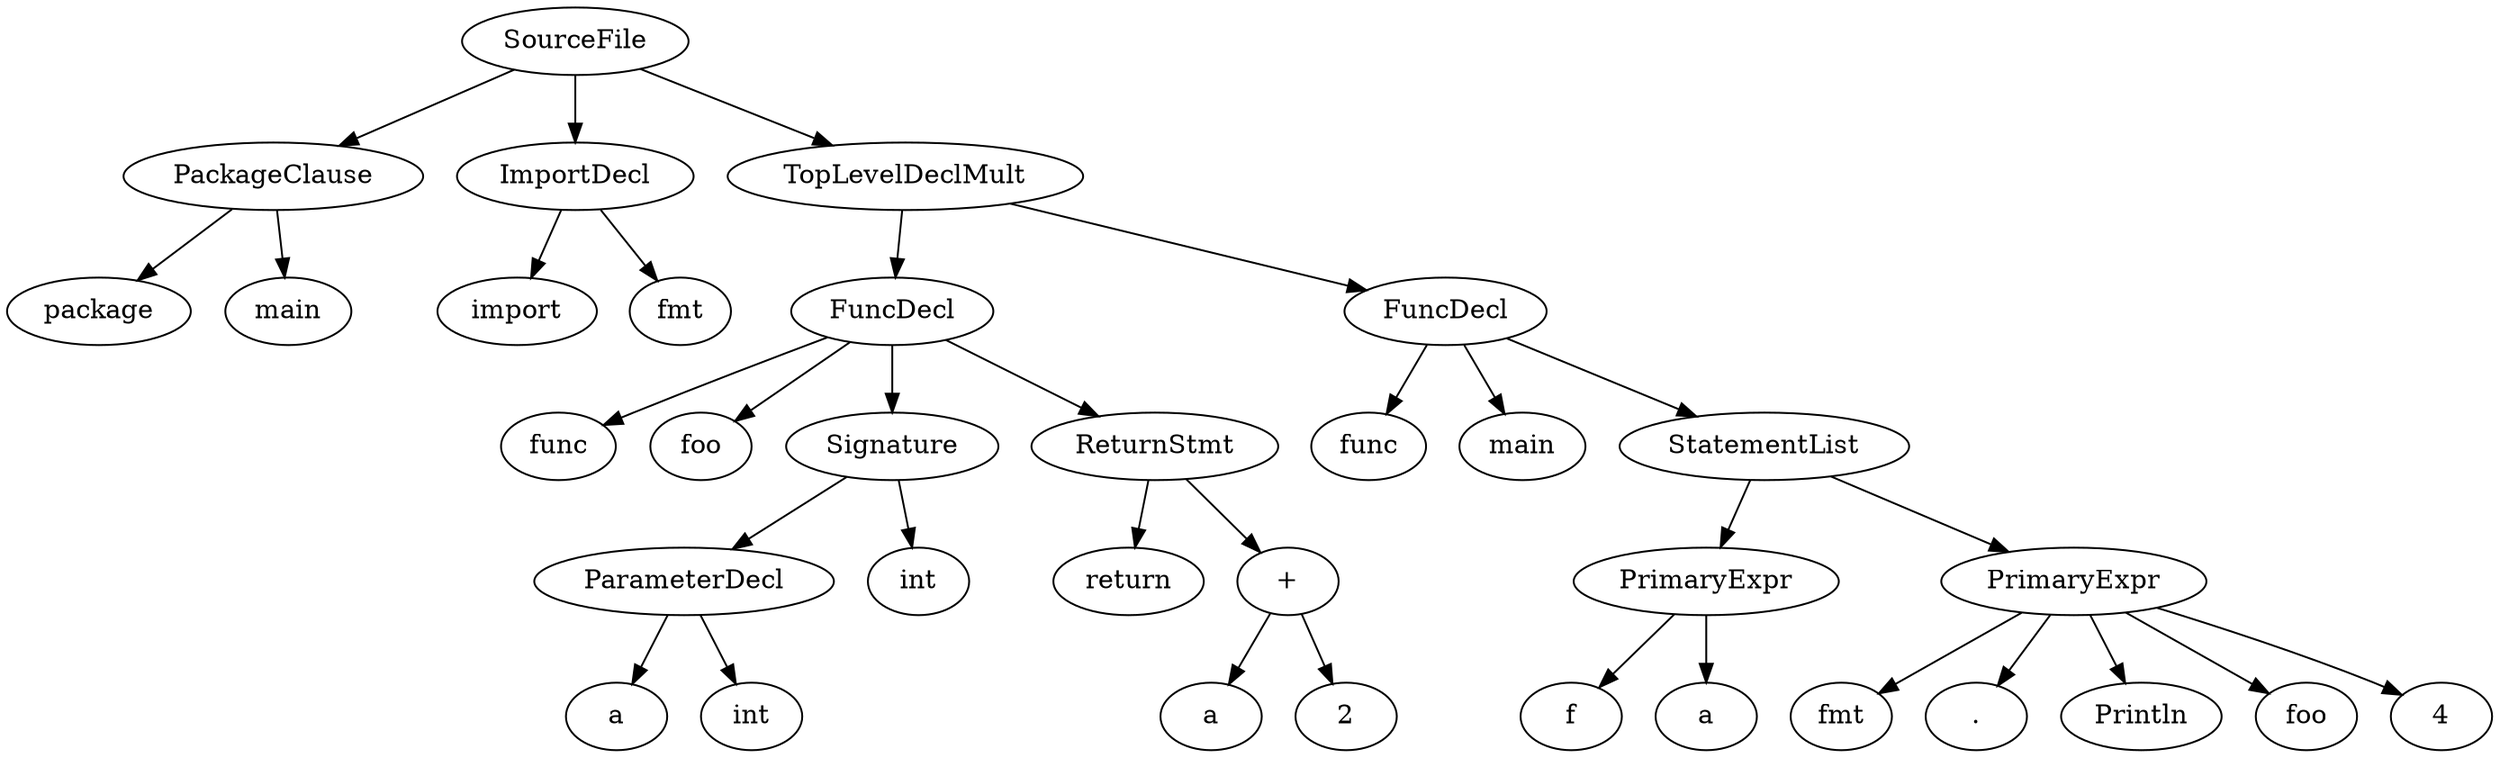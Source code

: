 digraph ParseTree {
0[label="SourceFile"]; 1[label="PackageClause"]; 0->1 ;
1[label="PackageClause"]; 2[label="package"]; 1->2 ;
1[label="PackageClause"]; 3[label="main"]; 1->3 ;
0[label="SourceFile"]; 4[label="ImportDecl"]; 0->4 ;
4[label="ImportDecl"]; 5[label="import"]; 4->5 ;
4[label="ImportDecl"]; 6[label="fmt"]; 4->6 ;
0[label="SourceFile"]; 7[label="TopLevelDeclMult"]; 0->7 ;
7[label="TopLevelDeclMult"]; 8[label="FuncDecl"]; 7->8 ;
8[label="FuncDecl"]; 9[label="func"]; 8->9 ;
8[label="FuncDecl"]; 10[label="foo"]; 8->10 ;
8[label="FuncDecl"]; 11[label="Signature"]; 8->11 ;
11[label="Signature"]; 12[label="ParameterDecl"]; 11->12 ;
12[label="ParameterDecl"]; 13[label="a"]; 12->13 ;
12[label="ParameterDecl"]; 14[label="int"]; 12->14 ;
11[label="Signature"]; 15[label="int"]; 11->15 ;
8[label="FuncDecl"]; 16[label="ReturnStmt"]; 8->16 ;
16[label="ReturnStmt"]; 17[label="return"]; 16->17 ;
16[label="ReturnStmt"]; 18[label="+"]; 16->18 ;
18[label="+"]; 19[label="a"]; 18->19 ;
18[label="+"]; 20[label="2"]; 18->20 ;
7[label="TopLevelDeclMult"]; 21[label="FuncDecl"]; 7->21 ;
21[label="FuncDecl"]; 22[label="func"]; 21->22 ;
21[label="FuncDecl"]; 23[label="main"]; 21->23 ;
21[label="FuncDecl"]; 24[label="StatementList"]; 21->24 ;
24[label="StatementList"]; 25[label="PrimaryExpr"]; 24->25 ;
25[label="PrimaryExpr"]; 26[label="f"]; 25->26 ;
25[label="PrimaryExpr"]; 27[label="a"]; 25->27 ;
24[label="StatementList"]; 28[label="PrimaryExpr"]; 24->28 ;
28[label="PrimaryExpr"]; 29[label="fmt"]; 28->29 ;
28[label="PrimaryExpr"]; 30[label="."]; 28->30 ;
28[label="PrimaryExpr"]; 31[label="Println"]; 28->31 ;
28[label="PrimaryExpr"]; 32[label="foo"]; 28->32 ;
28[label="PrimaryExpr"]; 33[label="4"]; 28->33 ;
}